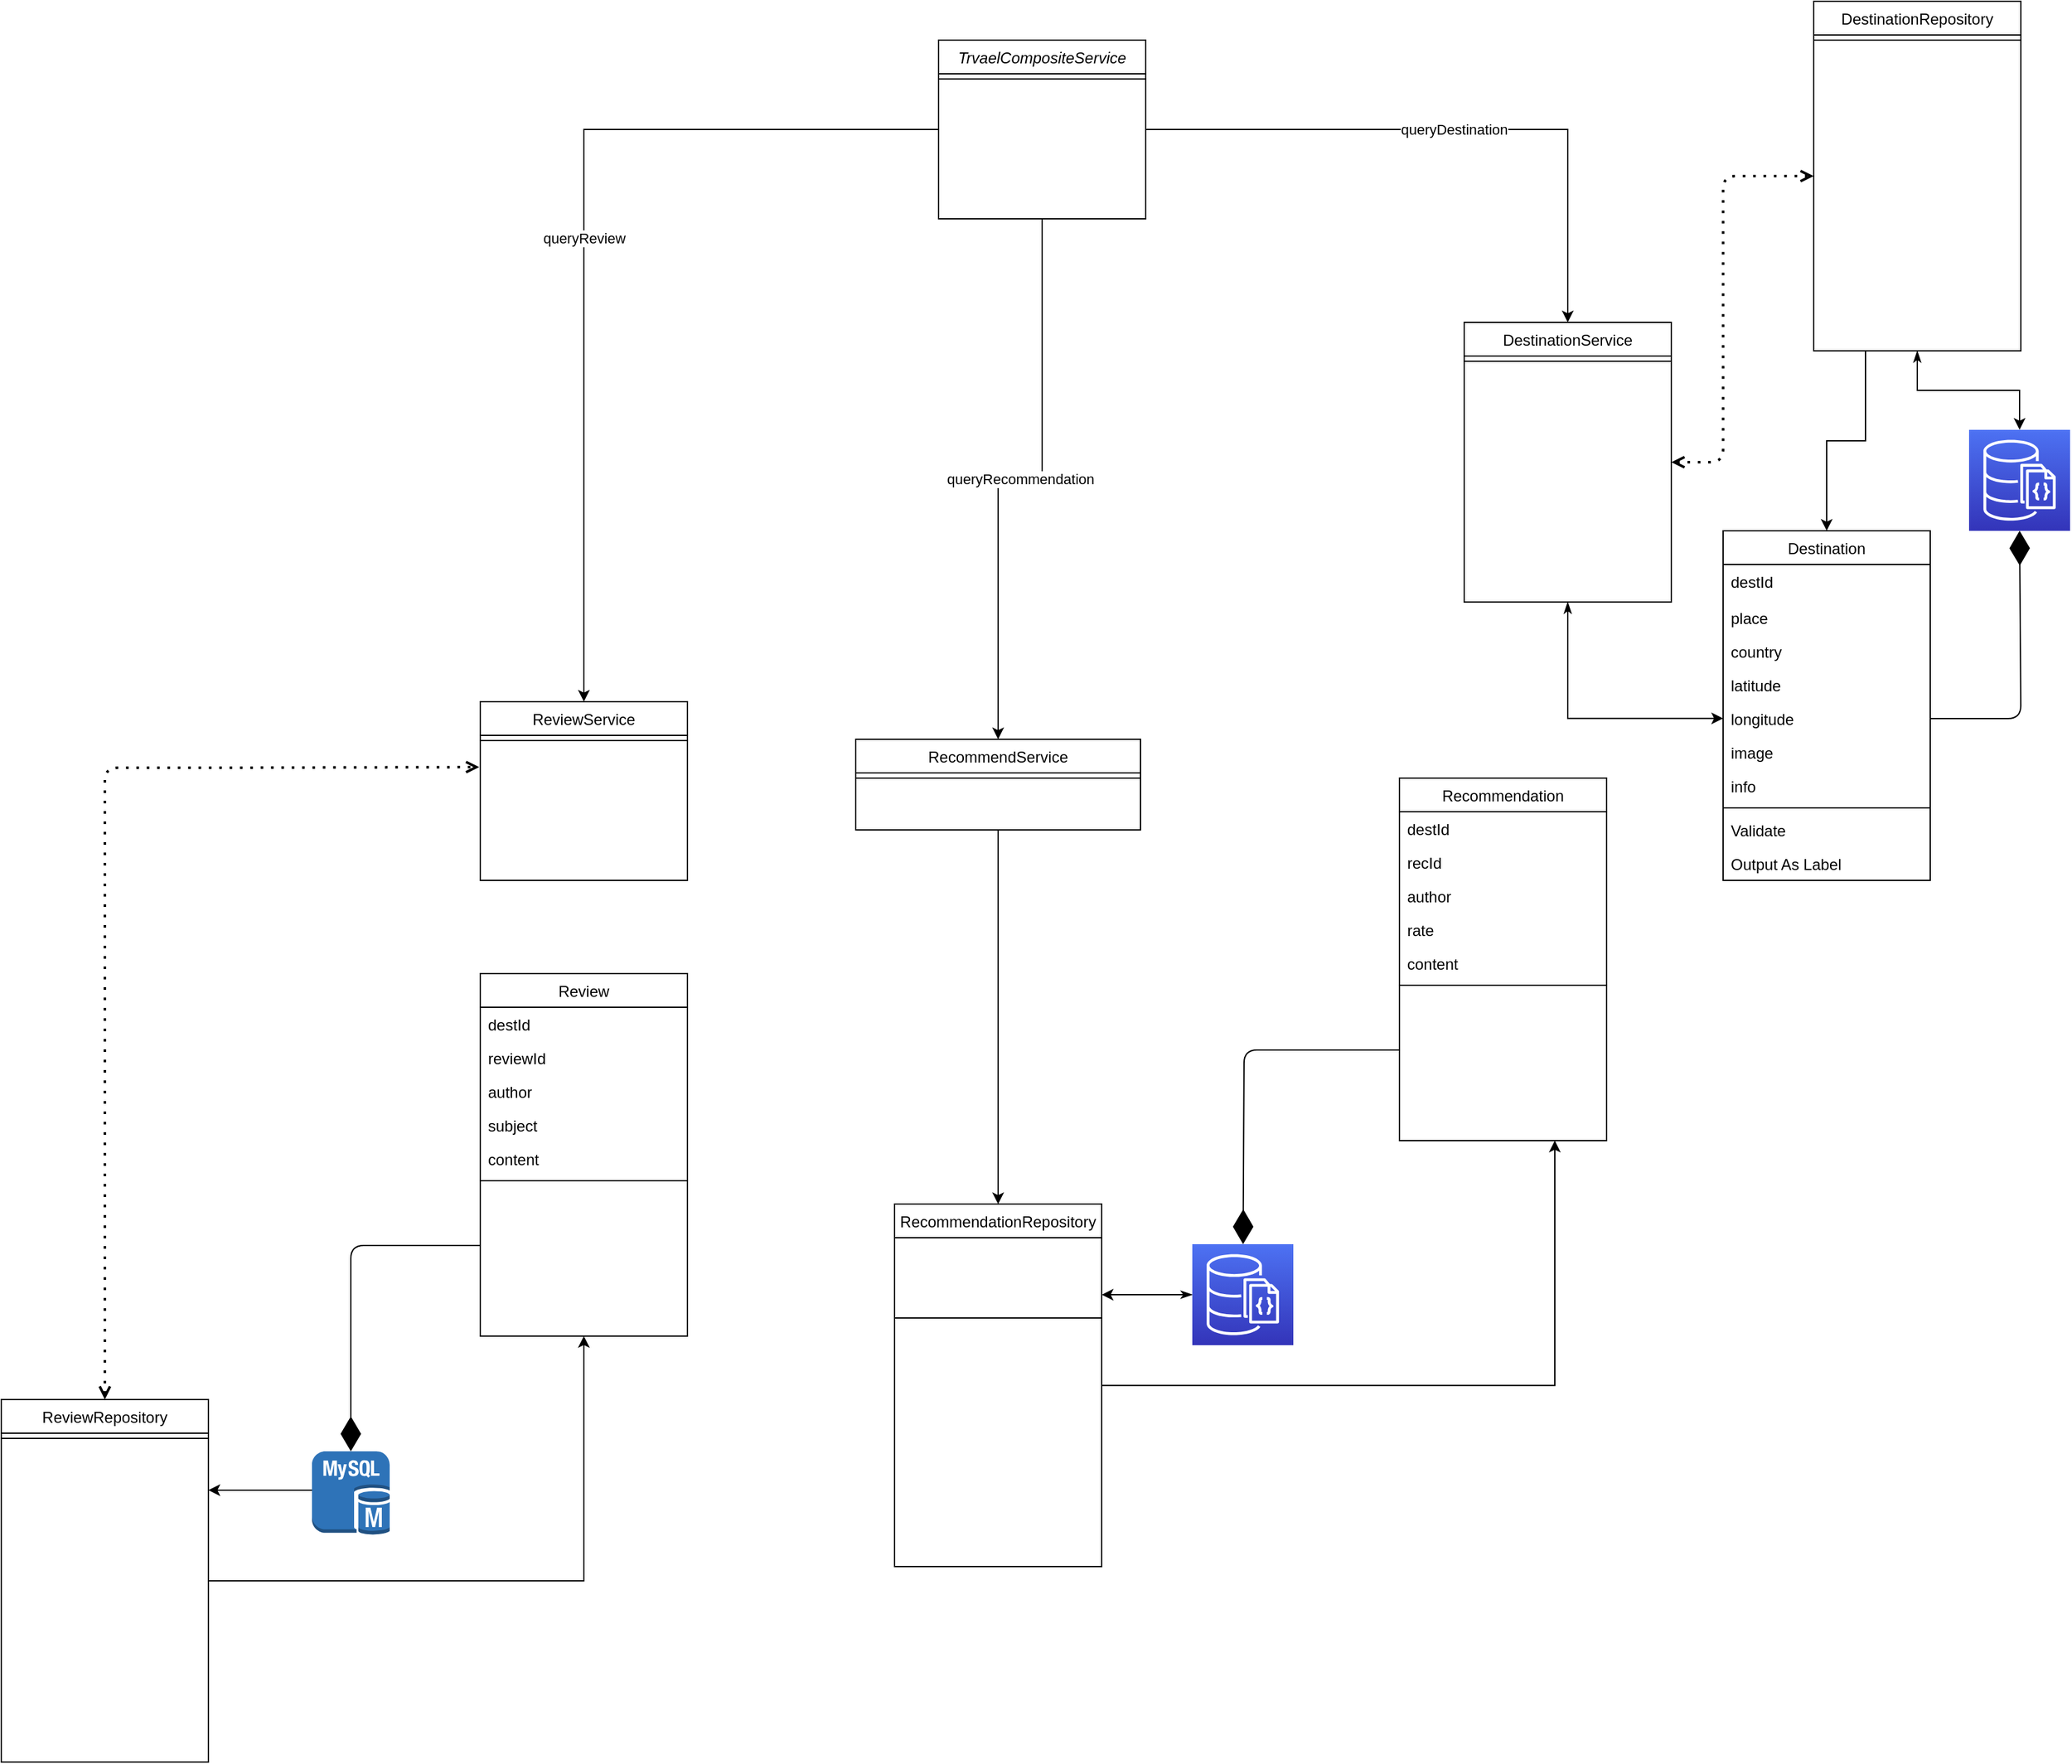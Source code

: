 <mxfile version="15.1.3" type="device"><diagram id="C5RBs43oDa-KdzZeNtuy" name="Page-1"><mxGraphModel dx="1504" dy="1618" grid="1" gridSize="10" guides="1" tooltips="1" connect="1" arrows="1" fold="1" page="1" pageScale="1" pageWidth="827" pageHeight="1169" math="0" shadow="0"><root><mxCell id="WIyWlLk6GJQsqaUBKTNV-0"/><mxCell id="WIyWlLk6GJQsqaUBKTNV-1" parent="WIyWlLk6GJQsqaUBKTNV-0"/><mxCell id="Up2AiWTct5aTJSoutsM--39" value="queryReview" style="edgeStyle=orthogonalEdgeStyle;rounded=0;orthogonalLoop=1;jettySize=auto;html=1;entryX=0.5;entryY=0;entryDx=0;entryDy=0;exitX=0;exitY=0.5;exitDx=0;exitDy=0;" parent="WIyWlLk6GJQsqaUBKTNV-1" source="zkfFHV4jXpPFQw0GAbJ--0" target="zkfFHV4jXpPFQw0GAbJ--6" edge="1"><mxGeometry relative="1" as="geometry"><mxPoint x="194" y="-140.001" as="sourcePoint"/></mxGeometry></mxCell><mxCell id="Up2AiWTct5aTJSoutsM--40" value="queryRecommendation" style="edgeStyle=orthogonalEdgeStyle;rounded=0;orthogonalLoop=1;jettySize=auto;html=1;entryX=0.5;entryY=0;entryDx=0;entryDy=0;" parent="WIyWlLk6GJQsqaUBKTNV-1" source="zkfFHV4jXpPFQw0GAbJ--0" target="zkfFHV4jXpPFQw0GAbJ--13" edge="1"><mxGeometry relative="1" as="geometry"/></mxCell><mxCell id="Up2AiWTct5aTJSoutsM--41" value="queryDestination" style="edgeStyle=orthogonalEdgeStyle;rounded=0;orthogonalLoop=1;jettySize=auto;html=1;entryX=0.5;entryY=0;entryDx=0;entryDy=0;" parent="WIyWlLk6GJQsqaUBKTNV-1" source="zkfFHV4jXpPFQw0GAbJ--0" target="zkfFHV4jXpPFQw0GAbJ--17" edge="1"><mxGeometry relative="1" as="geometry"/></mxCell><mxCell id="zkfFHV4jXpPFQw0GAbJ--0" value="TrvaelCompositeService" style="swimlane;fontStyle=2;align=center;verticalAlign=top;childLayout=stackLayout;horizontal=1;startSize=26;horizontalStack=0;resizeParent=1;resizeLast=0;collapsible=1;marginBottom=0;rounded=0;shadow=0;strokeWidth=1;" parent="WIyWlLk6GJQsqaUBKTNV-1" vertex="1"><mxGeometry x="334" y="-180" width="160" height="138" as="geometry"><mxRectangle x="230" y="140" width="160" height="26" as="alternateBounds"/></mxGeometry></mxCell><mxCell id="zkfFHV4jXpPFQw0GAbJ--4" value="" style="line;html=1;strokeWidth=1;align=left;verticalAlign=middle;spacingTop=-1;spacingLeft=3;spacingRight=3;rotatable=0;labelPosition=right;points=[];portConstraint=eastwest;" parent="zkfFHV4jXpPFQw0GAbJ--0" vertex="1"><mxGeometry y="26" width="160" height="8" as="geometry"/></mxCell><mxCell id="zkfFHV4jXpPFQw0GAbJ--6" value="ReviewService" style="swimlane;fontStyle=0;align=center;verticalAlign=top;childLayout=stackLayout;horizontal=1;startSize=26;horizontalStack=0;resizeParent=1;resizeLast=0;collapsible=1;marginBottom=0;rounded=0;shadow=0;strokeWidth=1;" parent="WIyWlLk6GJQsqaUBKTNV-1" vertex="1"><mxGeometry x="-20" y="330.94" width="160" height="138" as="geometry"><mxRectangle x="130" y="380" width="160" height="26" as="alternateBounds"/></mxGeometry></mxCell><mxCell id="zkfFHV4jXpPFQw0GAbJ--9" value="" style="line;html=1;strokeWidth=1;align=left;verticalAlign=middle;spacingTop=-1;spacingLeft=3;spacingRight=3;rotatable=0;labelPosition=right;points=[];portConstraint=eastwest;" parent="zkfFHV4jXpPFQw0GAbJ--6" vertex="1"><mxGeometry y="26" width="160" height="8" as="geometry"/></mxCell><mxCell id="HHAZygyHU06Rtt0ziLl3-46" style="edgeStyle=orthogonalEdgeStyle;rounded=0;orthogonalLoop=1;jettySize=auto;html=1;entryX=0.5;entryY=0;entryDx=0;entryDy=0;" parent="WIyWlLk6GJQsqaUBKTNV-1" source="zkfFHV4jXpPFQw0GAbJ--13" target="HHAZygyHU06Rtt0ziLl3-44" edge="1"><mxGeometry relative="1" as="geometry"><mxPoint x="360" y="630" as="targetPoint"/></mxGeometry></mxCell><mxCell id="zkfFHV4jXpPFQw0GAbJ--13" value="RecommendService" style="swimlane;fontStyle=0;align=center;verticalAlign=top;childLayout=stackLayout;horizontal=1;startSize=26;horizontalStack=0;resizeParent=1;resizeLast=0;collapsible=1;marginBottom=0;rounded=0;shadow=0;strokeWidth=1;" parent="WIyWlLk6GJQsqaUBKTNV-1" vertex="1"><mxGeometry x="270" y="360" width="220" height="70" as="geometry"><mxRectangle x="340" y="380" width="170" height="26" as="alternateBounds"/></mxGeometry></mxCell><mxCell id="zkfFHV4jXpPFQw0GAbJ--15" value="" style="line;html=1;strokeWidth=1;align=left;verticalAlign=middle;spacingTop=-1;spacingLeft=3;spacingRight=3;rotatable=0;labelPosition=right;points=[];portConstraint=eastwest;" parent="zkfFHV4jXpPFQw0GAbJ--13" vertex="1"><mxGeometry y="26" width="220" height="8" as="geometry"/></mxCell><mxCell id="Up2AiWTct5aTJSoutsM--44" style="edgeStyle=orthogonalEdgeStyle;rounded=0;orthogonalLoop=1;jettySize=auto;html=1;entryX=0.5;entryY=0;entryDx=0;entryDy=0;exitX=0.25;exitY=1;exitDx=0;exitDy=0;" parent="WIyWlLk6GJQsqaUBKTNV-1" source="HHAZygyHU06Rtt0ziLl3-18" target="Up2AiWTct5aTJSoutsM--0" edge="1"><mxGeometry relative="1" as="geometry"/></mxCell><mxCell id="HHAZygyHU06Rtt0ziLl3-49" style="edgeStyle=orthogonalEdgeStyle;rounded=0;orthogonalLoop=1;jettySize=auto;html=1;startArrow=classicThin;startFill=1;" parent="WIyWlLk6GJQsqaUBKTNV-1" source="zkfFHV4jXpPFQw0GAbJ--17" target="Up2AiWTct5aTJSoutsM--5" edge="1"><mxGeometry relative="1" as="geometry"/></mxCell><mxCell id="zkfFHV4jXpPFQw0GAbJ--17" value="DestinationService" style="swimlane;fontStyle=0;align=center;verticalAlign=top;childLayout=stackLayout;horizontal=1;startSize=26;horizontalStack=0;resizeParent=1;resizeLast=0;collapsible=1;marginBottom=0;rounded=0;shadow=0;strokeWidth=1;" parent="WIyWlLk6GJQsqaUBKTNV-1" vertex="1"><mxGeometry x="740" y="38" width="160" height="216" as="geometry"><mxRectangle x="550" y="140" width="160" height="26" as="alternateBounds"/></mxGeometry></mxCell><mxCell id="zkfFHV4jXpPFQw0GAbJ--23" value="" style="line;html=1;strokeWidth=1;align=left;verticalAlign=middle;spacingTop=-1;spacingLeft=3;spacingRight=3;rotatable=0;labelPosition=right;points=[];portConstraint=eastwest;" parent="zkfFHV4jXpPFQw0GAbJ--17" vertex="1"><mxGeometry y="26" width="160" height="8" as="geometry"/></mxCell><mxCell id="Up2AiWTct5aTJSoutsM--0" value="Destination" style="swimlane;fontStyle=0;align=center;verticalAlign=top;childLayout=stackLayout;horizontal=1;startSize=26;horizontalStack=0;resizeParent=1;resizeLast=0;collapsible=1;marginBottom=0;rounded=0;shadow=0;strokeWidth=1;" parent="WIyWlLk6GJQsqaUBKTNV-1" vertex="1"><mxGeometry x="940" y="198.94" width="160" height="270" as="geometry"><mxRectangle x="550" y="140" width="160" height="26" as="alternateBounds"/></mxGeometry></mxCell><mxCell id="Up2AiWTct5aTJSoutsM--2" value="destId" style="text;align=left;verticalAlign=top;spacingLeft=4;spacingRight=4;overflow=hidden;rotatable=0;points=[[0,0.5],[1,0.5]];portConstraint=eastwest;rounded=0;shadow=0;html=0;" parent="Up2AiWTct5aTJSoutsM--0" vertex="1"><mxGeometry y="26" width="160" height="28" as="geometry"/></mxCell><mxCell id="Up2AiWTct5aTJSoutsM--1" value="place" style="text;align=left;verticalAlign=top;spacingLeft=4;spacingRight=4;overflow=hidden;rotatable=0;points=[[0,0.5],[1,0.5]];portConstraint=eastwest;" parent="Up2AiWTct5aTJSoutsM--0" vertex="1"><mxGeometry y="54" width="160" height="26" as="geometry"/></mxCell><mxCell id="Up2AiWTct5aTJSoutsM--3" value="country" style="text;align=left;verticalAlign=top;spacingLeft=4;spacingRight=4;overflow=hidden;rotatable=0;points=[[0,0.5],[1,0.5]];portConstraint=eastwest;rounded=0;shadow=0;html=0;" parent="Up2AiWTct5aTJSoutsM--0" vertex="1"><mxGeometry y="80" width="160" height="26" as="geometry"/></mxCell><mxCell id="Up2AiWTct5aTJSoutsM--4" value="latitude" style="text;align=left;verticalAlign=top;spacingLeft=4;spacingRight=4;overflow=hidden;rotatable=0;points=[[0,0.5],[1,0.5]];portConstraint=eastwest;rounded=0;shadow=0;html=0;" parent="Up2AiWTct5aTJSoutsM--0" vertex="1"><mxGeometry y="106" width="160" height="26" as="geometry"/></mxCell><mxCell id="Up2AiWTct5aTJSoutsM--5" value="longitude" style="text;align=left;verticalAlign=top;spacingLeft=4;spacingRight=4;overflow=hidden;rotatable=0;points=[[0,0.5],[1,0.5]];portConstraint=eastwest;rounded=0;shadow=0;html=0;" parent="Up2AiWTct5aTJSoutsM--0" vertex="1"><mxGeometry y="132" width="160" height="26" as="geometry"/></mxCell><mxCell id="Up2AiWTct5aTJSoutsM--26" value="image" style="text;align=left;verticalAlign=top;spacingLeft=4;spacingRight=4;overflow=hidden;rotatable=0;points=[[0,0.5],[1,0.5]];portConstraint=eastwest;rounded=0;shadow=0;html=0;" parent="Up2AiWTct5aTJSoutsM--0" vertex="1"><mxGeometry y="158" width="160" height="26" as="geometry"/></mxCell><mxCell id="Up2AiWTct5aTJSoutsM--25" value="info" style="text;align=left;verticalAlign=top;spacingLeft=4;spacingRight=4;overflow=hidden;rotatable=0;points=[[0,0.5],[1,0.5]];portConstraint=eastwest;rounded=0;shadow=0;html=0;" parent="Up2AiWTct5aTJSoutsM--0" vertex="1"><mxGeometry y="184" width="160" height="26" as="geometry"/></mxCell><mxCell id="Up2AiWTct5aTJSoutsM--6" value="" style="line;html=1;strokeWidth=1;align=left;verticalAlign=middle;spacingTop=-1;spacingLeft=3;spacingRight=3;rotatable=0;labelPosition=right;points=[];portConstraint=eastwest;" parent="Up2AiWTct5aTJSoutsM--0" vertex="1"><mxGeometry y="210" width="160" height="8" as="geometry"/></mxCell><mxCell id="Up2AiWTct5aTJSoutsM--7" value="Validate" style="text;align=left;verticalAlign=top;spacingLeft=4;spacingRight=4;overflow=hidden;rotatable=0;points=[[0,0.5],[1,0.5]];portConstraint=eastwest;" parent="Up2AiWTct5aTJSoutsM--0" vertex="1"><mxGeometry y="218" width="160" height="26" as="geometry"/></mxCell><mxCell id="Up2AiWTct5aTJSoutsM--8" value="Output As Label" style="text;align=left;verticalAlign=top;spacingLeft=4;spacingRight=4;overflow=hidden;rotatable=0;points=[[0,0.5],[1,0.5]];portConstraint=eastwest;" parent="Up2AiWTct5aTJSoutsM--0" vertex="1"><mxGeometry y="244" width="160" height="26" as="geometry"/></mxCell><mxCell id="Up2AiWTct5aTJSoutsM--9" value="Review" style="swimlane;fontStyle=0;align=center;verticalAlign=top;childLayout=stackLayout;horizontal=1;startSize=26;horizontalStack=0;resizeParent=1;resizeLast=0;collapsible=1;marginBottom=0;rounded=0;shadow=0;strokeWidth=1;" parent="WIyWlLk6GJQsqaUBKTNV-1" vertex="1"><mxGeometry x="-20" y="540.94" width="160" height="280" as="geometry"><mxRectangle x="340" y="380" width="170" height="26" as="alternateBounds"/></mxGeometry></mxCell><mxCell id="Up2AiWTct5aTJSoutsM--10" value="destId&#10;" style="text;align=left;verticalAlign=top;spacingLeft=4;spacingRight=4;overflow=hidden;rotatable=0;points=[[0,0.5],[1,0.5]];portConstraint=eastwest;" parent="Up2AiWTct5aTJSoutsM--9" vertex="1"><mxGeometry y="26" width="160" height="26" as="geometry"/></mxCell><mxCell id="Up2AiWTct5aTJSoutsM--27" value="reviewId" style="text;align=left;verticalAlign=top;spacingLeft=4;spacingRight=4;overflow=hidden;rotatable=0;points=[[0,0.5],[1,0.5]];portConstraint=eastwest;" parent="Up2AiWTct5aTJSoutsM--9" vertex="1"><mxGeometry y="52" width="160" height="26" as="geometry"/></mxCell><mxCell id="Up2AiWTct5aTJSoutsM--31" value="author" style="text;align=left;verticalAlign=top;spacingLeft=4;spacingRight=4;overflow=hidden;rotatable=0;points=[[0,0.5],[1,0.5]];portConstraint=eastwest;rounded=0;shadow=0;html=0;" parent="Up2AiWTct5aTJSoutsM--9" vertex="1"><mxGeometry y="78" width="160" height="26" as="geometry"/></mxCell><mxCell id="Up2AiWTct5aTJSoutsM--30" value="subject" style="text;align=left;verticalAlign=top;spacingLeft=4;spacingRight=4;overflow=hidden;rotatable=0;points=[[0,0.5],[1,0.5]];portConstraint=eastwest;rounded=0;shadow=0;html=0;" parent="Up2AiWTct5aTJSoutsM--9" vertex="1"><mxGeometry y="104" width="160" height="26" as="geometry"/></mxCell><mxCell id="Up2AiWTct5aTJSoutsM--29" value="content" style="text;align=left;verticalAlign=top;spacingLeft=4;spacingRight=4;overflow=hidden;rotatable=0;points=[[0,0.5],[1,0.5]];portConstraint=eastwest;rounded=0;shadow=0;html=0;" parent="Up2AiWTct5aTJSoutsM--9" vertex="1"><mxGeometry y="130" width="160" height="26" as="geometry"/></mxCell><mxCell id="Up2AiWTct5aTJSoutsM--11" value="" style="line;html=1;strokeWidth=1;align=left;verticalAlign=middle;spacingTop=-1;spacingLeft=3;spacingRight=3;rotatable=0;labelPosition=right;points=[];portConstraint=eastwest;" parent="Up2AiWTct5aTJSoutsM--9" vertex="1"><mxGeometry y="156" width="160" height="8" as="geometry"/></mxCell><mxCell id="Up2AiWTct5aTJSoutsM--32" value="Recommendation" style="swimlane;fontStyle=0;align=center;verticalAlign=top;childLayout=stackLayout;horizontal=1;startSize=26;horizontalStack=0;resizeParent=1;resizeLast=0;collapsible=1;marginBottom=0;rounded=0;shadow=0;strokeWidth=1;" parent="WIyWlLk6GJQsqaUBKTNV-1" vertex="1"><mxGeometry x="690" y="390" width="160" height="280" as="geometry"><mxRectangle x="340" y="380" width="170" height="26" as="alternateBounds"/></mxGeometry></mxCell><mxCell id="Up2AiWTct5aTJSoutsM--33" value="destId&#10;" style="text;align=left;verticalAlign=top;spacingLeft=4;spacingRight=4;overflow=hidden;rotatable=0;points=[[0,0.5],[1,0.5]];portConstraint=eastwest;" parent="Up2AiWTct5aTJSoutsM--32" vertex="1"><mxGeometry y="26" width="160" height="26" as="geometry"/></mxCell><mxCell id="Up2AiWTct5aTJSoutsM--34" value="recId" style="text;align=left;verticalAlign=top;spacingLeft=4;spacingRight=4;overflow=hidden;rotatable=0;points=[[0,0.5],[1,0.5]];portConstraint=eastwest;" parent="Up2AiWTct5aTJSoutsM--32" vertex="1"><mxGeometry y="52" width="160" height="26" as="geometry"/></mxCell><mxCell id="Up2AiWTct5aTJSoutsM--35" value="author" style="text;align=left;verticalAlign=top;spacingLeft=4;spacingRight=4;overflow=hidden;rotatable=0;points=[[0,0.5],[1,0.5]];portConstraint=eastwest;rounded=0;shadow=0;html=0;" parent="Up2AiWTct5aTJSoutsM--32" vertex="1"><mxGeometry y="78" width="160" height="26" as="geometry"/></mxCell><mxCell id="Up2AiWTct5aTJSoutsM--36" value="rate" style="text;align=left;verticalAlign=top;spacingLeft=4;spacingRight=4;overflow=hidden;rotatable=0;points=[[0,0.5],[1,0.5]];portConstraint=eastwest;rounded=0;shadow=0;html=0;" parent="Up2AiWTct5aTJSoutsM--32" vertex="1"><mxGeometry y="104" width="160" height="26" as="geometry"/></mxCell><mxCell id="Up2AiWTct5aTJSoutsM--37" value="content" style="text;align=left;verticalAlign=top;spacingLeft=4;spacingRight=4;overflow=hidden;rotatable=0;points=[[0,0.5],[1,0.5]];portConstraint=eastwest;rounded=0;shadow=0;html=0;" parent="Up2AiWTct5aTJSoutsM--32" vertex="1"><mxGeometry y="130" width="160" height="26" as="geometry"/></mxCell><mxCell id="Up2AiWTct5aTJSoutsM--38" value="" style="line;html=1;strokeWidth=1;align=left;verticalAlign=middle;spacingTop=-1;spacingLeft=3;spacingRight=3;rotatable=0;labelPosition=right;points=[];portConstraint=eastwest;" parent="Up2AiWTct5aTJSoutsM--32" vertex="1"><mxGeometry y="156" width="160" height="8" as="geometry"/></mxCell><mxCell id="Up2AiWTct5aTJSoutsM--49" value="" style="endArrow=diamondThin;endFill=1;endSize=24;html=1;exitX=1;exitY=0.5;exitDx=0;exitDy=0;entryX=0.5;entryY=1;entryDx=0;entryDy=0;entryPerimeter=0;" parent="WIyWlLk6GJQsqaUBKTNV-1" source="Up2AiWTct5aTJSoutsM--5" target="Kzr_qNfSTljhTqnoriD2-1" edge="1"><mxGeometry width="160" relative="1" as="geometry"><mxPoint x="880" y="320" as="sourcePoint"/><mxPoint x="1170" y="169.637" as="targetPoint"/><Array as="points"><mxPoint x="1170" y="344"/></Array></mxGeometry></mxCell><mxCell id="Up2AiWTct5aTJSoutsM--53" value="" style="endArrow=open;dashed=1;html=1;dashPattern=1 3;strokeWidth=2;exitX=1;exitY=0.5;exitDx=0;exitDy=0;startArrow=open;startFill=0;endFill=0;entryX=0;entryY=0.5;entryDx=0;entryDy=0;" parent="WIyWlLk6GJQsqaUBKTNV-1" source="zkfFHV4jXpPFQw0GAbJ--17" target="HHAZygyHU06Rtt0ziLl3-18" edge="1"><mxGeometry width="50" height="50" relative="1" as="geometry"><mxPoint x="910" y="119" as="sourcePoint"/><mxPoint x="1020" y="-90" as="targetPoint"/><Array as="points"><mxPoint x="940" y="146"/><mxPoint x="940" y="-75"/></Array></mxGeometry></mxCell><mxCell id="Up2AiWTct5aTJSoutsM--57" value="" style="endArrow=diamondThin;endFill=1;endSize=24;html=1;exitX=0;exitY=0.75;exitDx=0;exitDy=0;entryX=0.5;entryY=0;entryDx=0;entryDy=0;entryPerimeter=0;" parent="WIyWlLk6GJQsqaUBKTNV-1" source="Up2AiWTct5aTJSoutsM--9" target="Kzr_qNfSTljhTqnoriD2-0" edge="1"><mxGeometry width="160" relative="1" as="geometry"><mxPoint x="-60" y="710.94" as="sourcePoint"/><mxPoint x="-120.793" y="900" as="targetPoint"/><Array as="points"><mxPoint x="-120" y="751"/></Array></mxGeometry></mxCell><mxCell id="Up2AiWTct5aTJSoutsM--58" value="" style="endArrow=open;dashed=1;html=1;dashPattern=1 3;strokeWidth=2;entryX=-0.005;entryY=0.945;entryDx=0;entryDy=0;entryPerimeter=0;exitX=0.5;exitY=0;exitDx=0;exitDy=0;startArrow=open;startFill=0;endFill=0;" parent="WIyWlLk6GJQsqaUBKTNV-1" source="HHAZygyHU06Rtt0ziLl3-4" edge="1"><mxGeometry width="50" height="50" relative="1" as="geometry"><mxPoint x="-90" y="407.19" as="sourcePoint"/><mxPoint x="-20.8" y="381.51" as="targetPoint"/><Array as="points"><mxPoint x="-310" y="382"/><mxPoint x="-220" y="382"/></Array></mxGeometry></mxCell><mxCell id="HHAZygyHU06Rtt0ziLl3-30" style="edgeStyle=orthogonalEdgeStyle;rounded=0;orthogonalLoop=1;jettySize=auto;html=1;entryX=0.5;entryY=1;entryDx=0;entryDy=0;" parent="WIyWlLk6GJQsqaUBKTNV-1" source="HHAZygyHU06Rtt0ziLl3-4" target="Up2AiWTct5aTJSoutsM--9" edge="1"><mxGeometry relative="1" as="geometry"/></mxCell><mxCell id="HHAZygyHU06Rtt0ziLl3-4" value="ReviewRepository" style="swimlane;fontStyle=0;align=center;verticalAlign=top;childLayout=stackLayout;horizontal=1;startSize=26;horizontalStack=0;resizeParent=1;resizeLast=0;collapsible=1;marginBottom=0;rounded=0;shadow=0;strokeWidth=1;" parent="WIyWlLk6GJQsqaUBKTNV-1" vertex="1"><mxGeometry x="-390" y="870" width="160" height="280" as="geometry"><mxRectangle x="340" y="380" width="170" height="26" as="alternateBounds"/></mxGeometry></mxCell><mxCell id="HHAZygyHU06Rtt0ziLl3-10" value="" style="line;html=1;strokeWidth=1;align=left;verticalAlign=middle;spacingTop=-1;spacingLeft=3;spacingRight=3;rotatable=0;labelPosition=right;points=[];portConstraint=eastwest;" parent="HHAZygyHU06Rtt0ziLl3-4" vertex="1"><mxGeometry y="26" width="160" height="8" as="geometry"/></mxCell><mxCell id="HHAZygyHU06Rtt0ziLl3-48" style="edgeStyle=orthogonalEdgeStyle;rounded=0;orthogonalLoop=1;jettySize=auto;html=1;startArrow=classicThin;startFill=1;entryX=0.5;entryY=0;entryDx=0;entryDy=0;entryPerimeter=0;" parent="WIyWlLk6GJQsqaUBKTNV-1" source="HHAZygyHU06Rtt0ziLl3-18" target="Kzr_qNfSTljhTqnoriD2-1" edge="1"><mxGeometry relative="1" as="geometry"><mxPoint x="1170" y="120" as="targetPoint"/></mxGeometry></mxCell><mxCell id="HHAZygyHU06Rtt0ziLl3-18" value="DestinationRepository" style="swimlane;fontStyle=0;align=center;verticalAlign=top;childLayout=stackLayout;horizontal=1;startSize=26;horizontalStack=0;resizeParent=1;resizeLast=0;collapsible=1;marginBottom=0;rounded=0;shadow=0;strokeWidth=1;" parent="WIyWlLk6GJQsqaUBKTNV-1" vertex="1"><mxGeometry x="1010" y="-210" width="160" height="270" as="geometry"><mxRectangle x="550" y="140" width="160" height="26" as="alternateBounds"/></mxGeometry></mxCell><mxCell id="HHAZygyHU06Rtt0ziLl3-26" value="" style="line;html=1;strokeWidth=1;align=left;verticalAlign=middle;spacingTop=-1;spacingLeft=3;spacingRight=3;rotatable=0;labelPosition=right;points=[];portConstraint=eastwest;" parent="HHAZygyHU06Rtt0ziLl3-18" vertex="1"><mxGeometry y="26" width="160" height="8" as="geometry"/></mxCell><mxCell id="HHAZygyHU06Rtt0ziLl3-40" value="" style="endArrow=diamondThin;endFill=1;endSize=24;html=1;exitX=0;exitY=0.75;exitDx=0;exitDy=0;" parent="WIyWlLk6GJQsqaUBKTNV-1" source="Up2AiWTct5aTJSoutsM--32" target="HHAZygyHU06Rtt0ziLl3-42" edge="1"><mxGeometry width="160" relative="1" as="geometry"><mxPoint x="670" y="610" as="sourcePoint"/><mxPoint x="570" y="286.888" as="targetPoint"/><Array as="points"><mxPoint x="570" y="600.06"/></Array></mxGeometry></mxCell><mxCell id="HHAZygyHU06Rtt0ziLl3-41" style="edgeStyle=orthogonalEdgeStyle;rounded=0;orthogonalLoop=1;jettySize=auto;html=1;entryX=1;entryY=0.25;entryDx=0;entryDy=0;startArrow=classicThin;startFill=1;" parent="WIyWlLk6GJQsqaUBKTNV-1" source="HHAZygyHU06Rtt0ziLl3-42" target="HHAZygyHU06Rtt0ziLl3-44" edge="1"><mxGeometry relative="1" as="geometry"/></mxCell><mxCell id="HHAZygyHU06Rtt0ziLl3-42" value="" style="sketch=0;points=[[0,0,0],[0.25,0,0],[0.5,0,0],[0.75,0,0],[1,0,0],[0,1,0],[0.25,1,0],[0.5,1,0],[0.75,1,0],[1,1,0],[0,0.25,0],[0,0.5,0],[0,0.75,0],[1,0.25,0],[1,0.5,0],[1,0.75,0]];outlineConnect=0;fontColor=#232F3E;gradientColor=#4D72F3;gradientDirection=north;fillColor=#3334B9;strokeColor=#ffffff;dashed=0;verticalLabelPosition=bottom;verticalAlign=top;align=center;html=1;fontSize=12;fontStyle=0;aspect=fixed;shape=mxgraph.aws4.resourceIcon;resIcon=mxgraph.aws4.documentdb_with_mongodb_compatibility;" parent="WIyWlLk6GJQsqaUBKTNV-1" vertex="1"><mxGeometry x="530" y="750" width="78" height="78" as="geometry"/></mxCell><mxCell id="HHAZygyHU06Rtt0ziLl3-43" style="edgeStyle=orthogonalEdgeStyle;rounded=0;orthogonalLoop=1;jettySize=auto;html=1;entryX=0.75;entryY=1;entryDx=0;entryDy=0;" parent="WIyWlLk6GJQsqaUBKTNV-1" source="HHAZygyHU06Rtt0ziLl3-44" target="Up2AiWTct5aTJSoutsM--32" edge="1"><mxGeometry relative="1" as="geometry"><mxPoint x="770" y="670" as="targetPoint"/><Array as="points"><mxPoint x="810" y="859"/></Array></mxGeometry></mxCell><mxCell id="HHAZygyHU06Rtt0ziLl3-44" value="RecommendationRepository" style="swimlane;fontStyle=0;align=center;verticalAlign=top;childLayout=stackLayout;horizontal=1;startSize=26;horizontalStack=0;resizeParent=1;resizeLast=0;collapsible=1;marginBottom=0;rounded=0;shadow=0;strokeWidth=1;" parent="WIyWlLk6GJQsqaUBKTNV-1" vertex="1"><mxGeometry x="300" y="719.06" width="160" height="280" as="geometry"><mxRectangle x="340" y="380" width="170" height="26" as="alternateBounds"/></mxGeometry></mxCell><mxCell id="HHAZygyHU06Rtt0ziLl3-45" value="" style="line;html=1;strokeWidth=1;align=left;verticalAlign=middle;spacingTop=-1;spacingLeft=3;spacingRight=3;rotatable=0;labelPosition=right;points=[];portConstraint=eastwest;" parent="HHAZygyHU06Rtt0ziLl3-44" vertex="1"><mxGeometry y="26" width="160" height="124" as="geometry"/></mxCell><mxCell id="Kzr_qNfSTljhTqnoriD2-3" style="edgeStyle=orthogonalEdgeStyle;rounded=0;orthogonalLoop=1;jettySize=auto;html=1;entryX=1;entryY=0.25;entryDx=0;entryDy=0;" edge="1" parent="WIyWlLk6GJQsqaUBKTNV-1" source="Kzr_qNfSTljhTqnoriD2-0" target="HHAZygyHU06Rtt0ziLl3-4"><mxGeometry relative="1" as="geometry"><Array as="points"><mxPoint x="-170" y="940"/><mxPoint x="-170" y="940"/></Array></mxGeometry></mxCell><mxCell id="Kzr_qNfSTljhTqnoriD2-0" value="" style="outlineConnect=0;dashed=0;verticalLabelPosition=bottom;verticalAlign=top;align=center;html=1;shape=mxgraph.aws3.mysql_db_instance;fillColor=#2E73B8;gradientColor=none;" vertex="1" parent="WIyWlLk6GJQsqaUBKTNV-1"><mxGeometry x="-150" y="910" width="60" height="64.5" as="geometry"/></mxCell><mxCell id="Kzr_qNfSTljhTqnoriD2-1" value="" style="sketch=0;points=[[0,0,0],[0.25,0,0],[0.5,0,0],[0.75,0,0],[1,0,0],[0,1,0],[0.25,1,0],[0.5,1,0],[0.75,1,0],[1,1,0],[0,0.25,0],[0,0.5,0],[0,0.75,0],[1,0.25,0],[1,0.5,0],[1,0.75,0]];outlineConnect=0;fontColor=#232F3E;gradientColor=#4D72F3;gradientDirection=north;fillColor=#3334B9;strokeColor=#ffffff;dashed=0;verticalLabelPosition=bottom;verticalAlign=top;align=center;html=1;fontSize=12;fontStyle=0;aspect=fixed;shape=mxgraph.aws4.resourceIcon;resIcon=mxgraph.aws4.documentdb_with_mongodb_compatibility;" vertex="1" parent="WIyWlLk6GJQsqaUBKTNV-1"><mxGeometry x="1130" y="120.94" width="78" height="78" as="geometry"/></mxCell></root></mxGraphModel></diagram></mxfile>